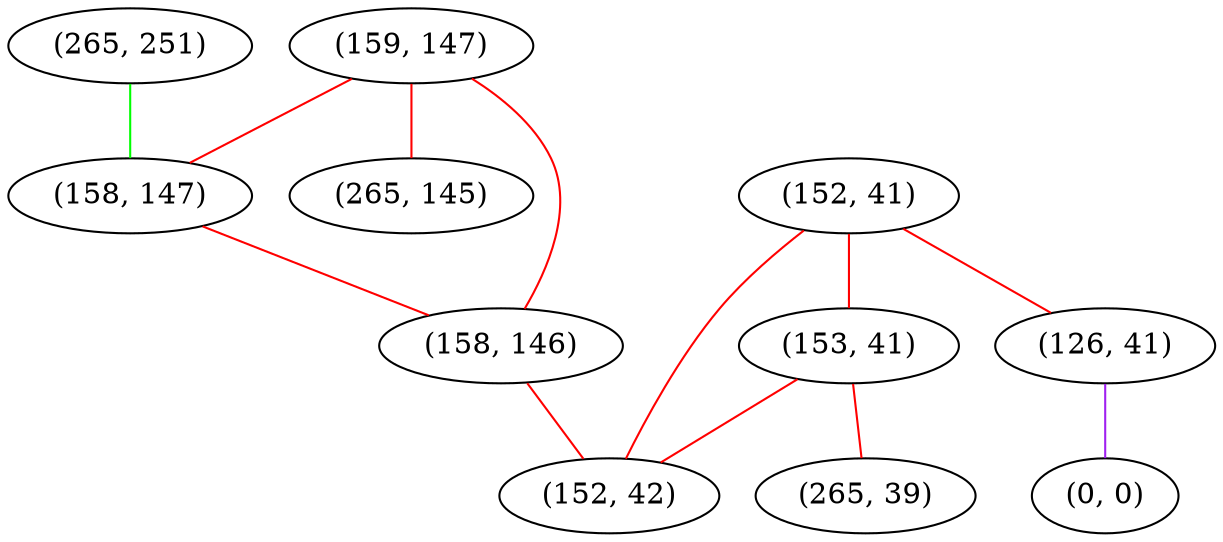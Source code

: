 graph "" {
"(152, 41)";
"(265, 251)";
"(159, 147)";
"(126, 41)";
"(153, 41)";
"(0, 0)";
"(265, 145)";
"(158, 147)";
"(158, 146)";
"(152, 42)";
"(265, 39)";
"(152, 41)" -- "(126, 41)"  [color=red, key=0, weight=1];
"(152, 41)" -- "(152, 42)"  [color=red, key=0, weight=1];
"(152, 41)" -- "(153, 41)"  [color=red, key=0, weight=1];
"(265, 251)" -- "(158, 147)"  [color=green, key=0, weight=2];
"(159, 147)" -- "(158, 147)"  [color=red, key=0, weight=1];
"(159, 147)" -- "(158, 146)"  [color=red, key=0, weight=1];
"(159, 147)" -- "(265, 145)"  [color=red, key=0, weight=1];
"(126, 41)" -- "(0, 0)"  [color=purple, key=0, weight=4];
"(153, 41)" -- "(152, 42)"  [color=red, key=0, weight=1];
"(153, 41)" -- "(265, 39)"  [color=red, key=0, weight=1];
"(158, 147)" -- "(158, 146)"  [color=red, key=0, weight=1];
"(158, 146)" -- "(152, 42)"  [color=red, key=0, weight=1];
}
